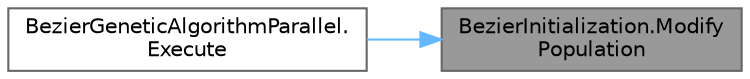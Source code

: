 digraph "BezierInitialization.ModifyPopulation"
{
 // LATEX_PDF_SIZE
  bgcolor="transparent";
  edge [fontname=Helvetica,fontsize=10,labelfontname=Helvetica,labelfontsize=10];
  node [fontname=Helvetica,fontsize=10,shape=box,height=0.2,width=0.4];
  rankdir="RL";
  Node1 [id="Node000001",label="BezierInitialization.Modify\lPopulation",height=0.2,width=0.4,color="gray40", fillcolor="grey60", style="filled", fontcolor="black",tooltip="Initialize population."];
  Node1 -> Node2 [id="edge1_Node000001_Node000002",dir="back",color="steelblue1",style="solid",tooltip=" "];
  Node2 [id="Node000002",label="BezierGeneticAlgorithmParallel.\lExecute",height=0.2,width=0.4,color="grey40", fillcolor="white", style="filled",URL="$struct_bezier_genetic_algorithm_parallel.html#a6e5cc31abc2869992311af3c075672e5",tooltip="Main method that executes the GA."];
}
